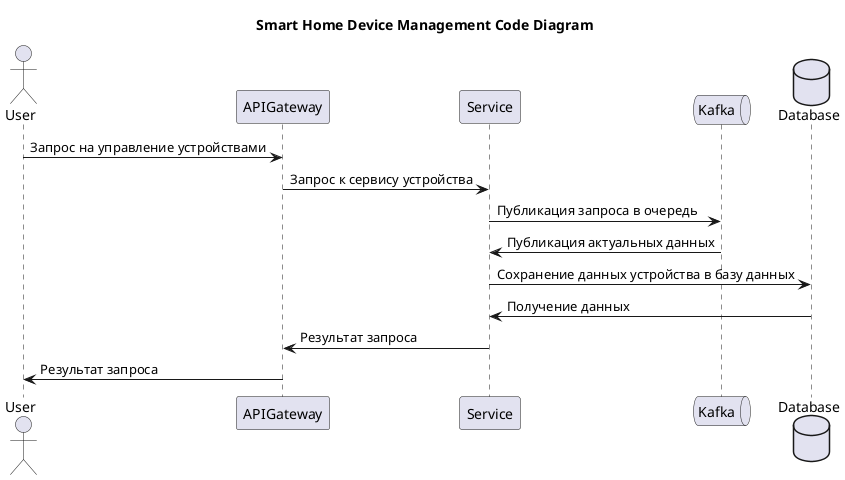 @startuml
!pragma layout smetana
title Smart Home Device Management Code Diagram

actor       User       as user
participant APIGateway as api_gateway
participant Service as service
queue       Kafka       as message_broker
database    Database    as database

user -> api_gateway : Запрос на управление устройствами
api_gateway -> service : Запрос к сервису устройства
service -> message_broker : Публикация запроса в очередь
message_broker -> service : Публикация актуальных данных
service -> database : Сохранение данных устройства в базу данных
database -> service : Получение данных
service -> api_gateway : Результат запроса
api_gateway -> user : Результат запроса
@enduml